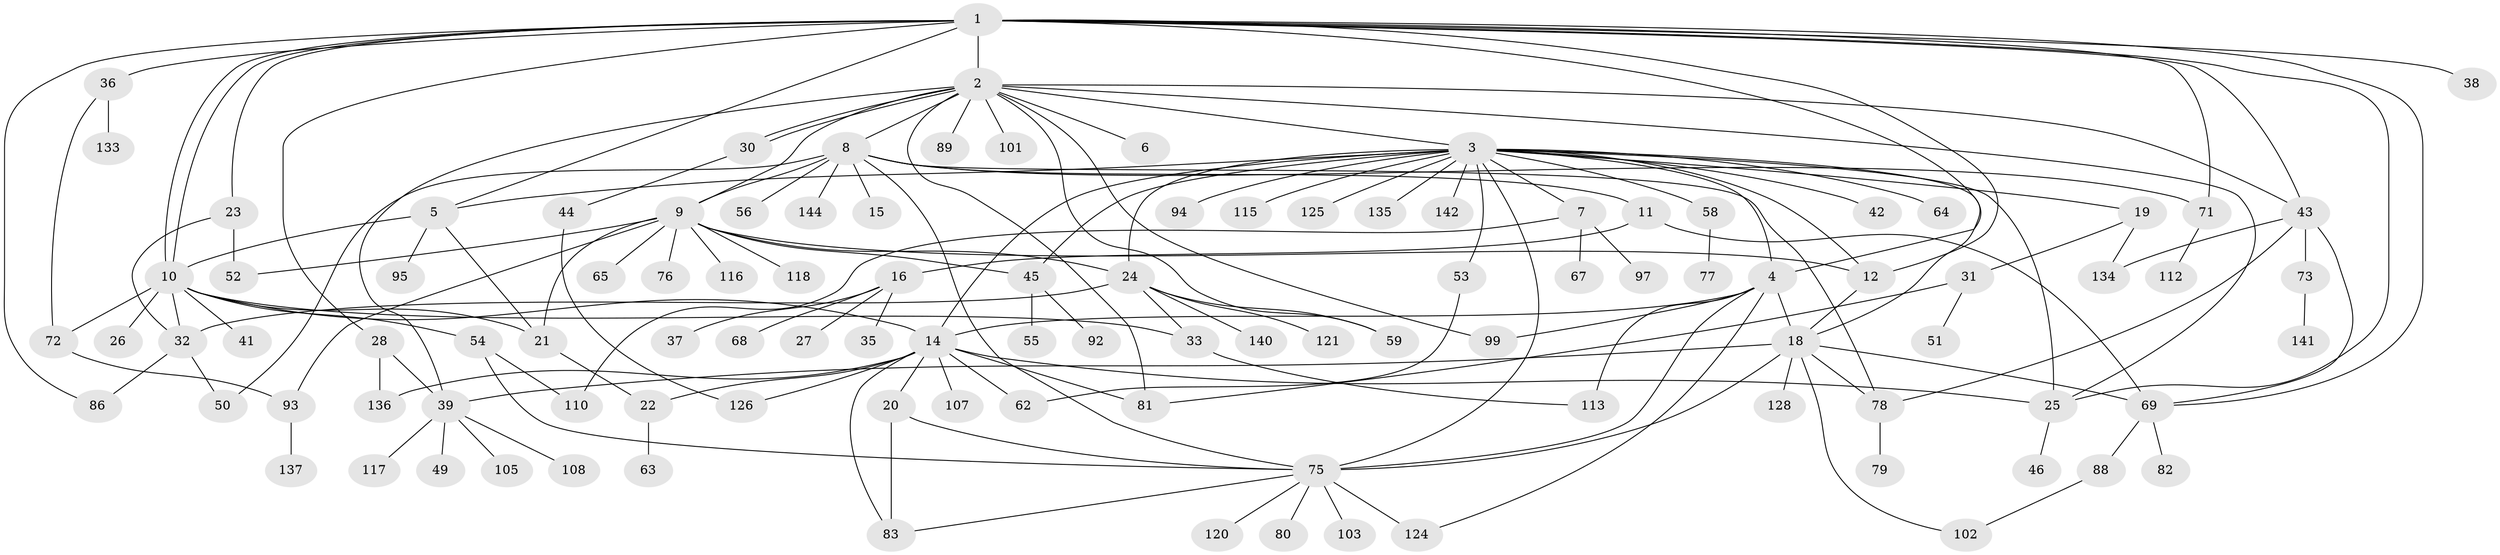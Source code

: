 // Generated by graph-tools (version 1.1) at 2025/51/02/27/25 19:51:56]
// undirected, 107 vertices, 162 edges
graph export_dot {
graph [start="1"]
  node [color=gray90,style=filled];
  1 [super="+13"];
  2 [super="+57"];
  3 [super="+34"];
  4 [super="+130"];
  5;
  6;
  7 [super="+40"];
  8 [super="+139"];
  9 [super="+61"];
  10 [super="+48"];
  11 [super="+104"];
  12;
  14 [super="+17"];
  15;
  16;
  18 [super="+123"];
  19;
  20 [super="+85"];
  21;
  22 [super="+106"];
  23;
  24 [super="+111"];
  25 [super="+29"];
  26;
  27;
  28 [super="+70"];
  30;
  31;
  32 [super="+60"];
  33 [super="+74"];
  35;
  36 [super="+66"];
  37;
  38;
  39 [super="+47"];
  41;
  42;
  43 [super="+127"];
  44 [super="+87"];
  45 [super="+129"];
  46;
  49;
  50;
  51;
  52 [super="+122"];
  53;
  54 [super="+138"];
  55;
  56;
  58 [super="+114"];
  59;
  62;
  63;
  64;
  65;
  67;
  68;
  69 [super="+100"];
  71 [super="+98"];
  72 [super="+84"];
  73 [super="+96"];
  75 [super="+90"];
  76;
  77;
  78 [super="+109"];
  79;
  80;
  81 [super="+132"];
  82;
  83 [super="+119"];
  86 [super="+91"];
  88;
  89;
  92;
  93;
  94;
  95;
  97 [super="+131"];
  99;
  101;
  102;
  103;
  105;
  107 [super="+143"];
  108;
  110;
  112;
  113;
  115;
  116;
  117;
  118;
  120;
  121;
  124;
  125;
  126;
  128;
  133;
  134;
  135;
  136;
  137;
  140;
  141;
  142;
  144;
  1 -- 2;
  1 -- 4;
  1 -- 5;
  1 -- 10;
  1 -- 10;
  1 -- 12;
  1 -- 23;
  1 -- 36;
  1 -- 38;
  1 -- 43;
  1 -- 71;
  1 -- 86;
  1 -- 28;
  1 -- 69;
  1 -- 25;
  2 -- 3;
  2 -- 6;
  2 -- 8;
  2 -- 9;
  2 -- 30;
  2 -- 30;
  2 -- 39;
  2 -- 59;
  2 -- 89;
  2 -- 99;
  2 -- 101;
  2 -- 81;
  2 -- 25;
  2 -- 43;
  3 -- 5;
  3 -- 7;
  3 -- 12;
  3 -- 18;
  3 -- 19;
  3 -- 24 [weight=2];
  3 -- 25;
  3 -- 42;
  3 -- 45;
  3 -- 53;
  3 -- 58;
  3 -- 64;
  3 -- 94;
  3 -- 115;
  3 -- 125;
  3 -- 135;
  3 -- 142;
  3 -- 4;
  3 -- 14;
  3 -- 75;
  4 -- 14 [weight=2];
  4 -- 75;
  4 -- 99;
  4 -- 113;
  4 -- 124;
  4 -- 18;
  5 -- 10;
  5 -- 21;
  5 -- 95;
  7 -- 67;
  7 -- 97;
  7 -- 110;
  8 -- 9 [weight=2];
  8 -- 11;
  8 -- 15;
  8 -- 50;
  8 -- 56;
  8 -- 71;
  8 -- 78;
  8 -- 144;
  8 -- 75;
  9 -- 12;
  9 -- 24;
  9 -- 45;
  9 -- 76;
  9 -- 93;
  9 -- 116;
  9 -- 65;
  9 -- 21;
  9 -- 118;
  9 -- 52;
  10 -- 14;
  10 -- 21;
  10 -- 26;
  10 -- 33;
  10 -- 41;
  10 -- 54;
  10 -- 72;
  10 -- 32;
  11 -- 16;
  11 -- 69;
  12 -- 18;
  14 -- 25;
  14 -- 83;
  14 -- 136;
  14 -- 107;
  14 -- 81;
  14 -- 20;
  14 -- 22;
  14 -- 62;
  14 -- 126;
  16 -- 27;
  16 -- 35;
  16 -- 37;
  16 -- 68;
  18 -- 39;
  18 -- 69;
  18 -- 75;
  18 -- 78;
  18 -- 102;
  18 -- 128;
  19 -- 31;
  19 -- 134;
  20 -- 75;
  20 -- 83;
  21 -- 22;
  22 -- 63;
  23 -- 52;
  23 -- 32;
  24 -- 32;
  24 -- 33;
  24 -- 59;
  24 -- 121;
  24 -- 140;
  25 -- 46;
  28 -- 136;
  28 -- 39;
  30 -- 44;
  31 -- 51;
  31 -- 81;
  32 -- 50;
  32 -- 86;
  33 -- 113;
  36 -- 72;
  36 -- 133;
  39 -- 49;
  39 -- 105;
  39 -- 108;
  39 -- 117;
  43 -- 73;
  43 -- 78;
  43 -- 134;
  43 -- 69;
  44 -- 126;
  45 -- 55;
  45 -- 92;
  53 -- 62;
  54 -- 110;
  54 -- 75;
  58 -- 77;
  69 -- 82;
  69 -- 88;
  71 -- 112;
  72 -- 93;
  73 -- 141;
  75 -- 80;
  75 -- 83;
  75 -- 103;
  75 -- 120;
  75 -- 124 [weight=2];
  78 -- 79;
  88 -- 102;
  93 -- 137;
}
